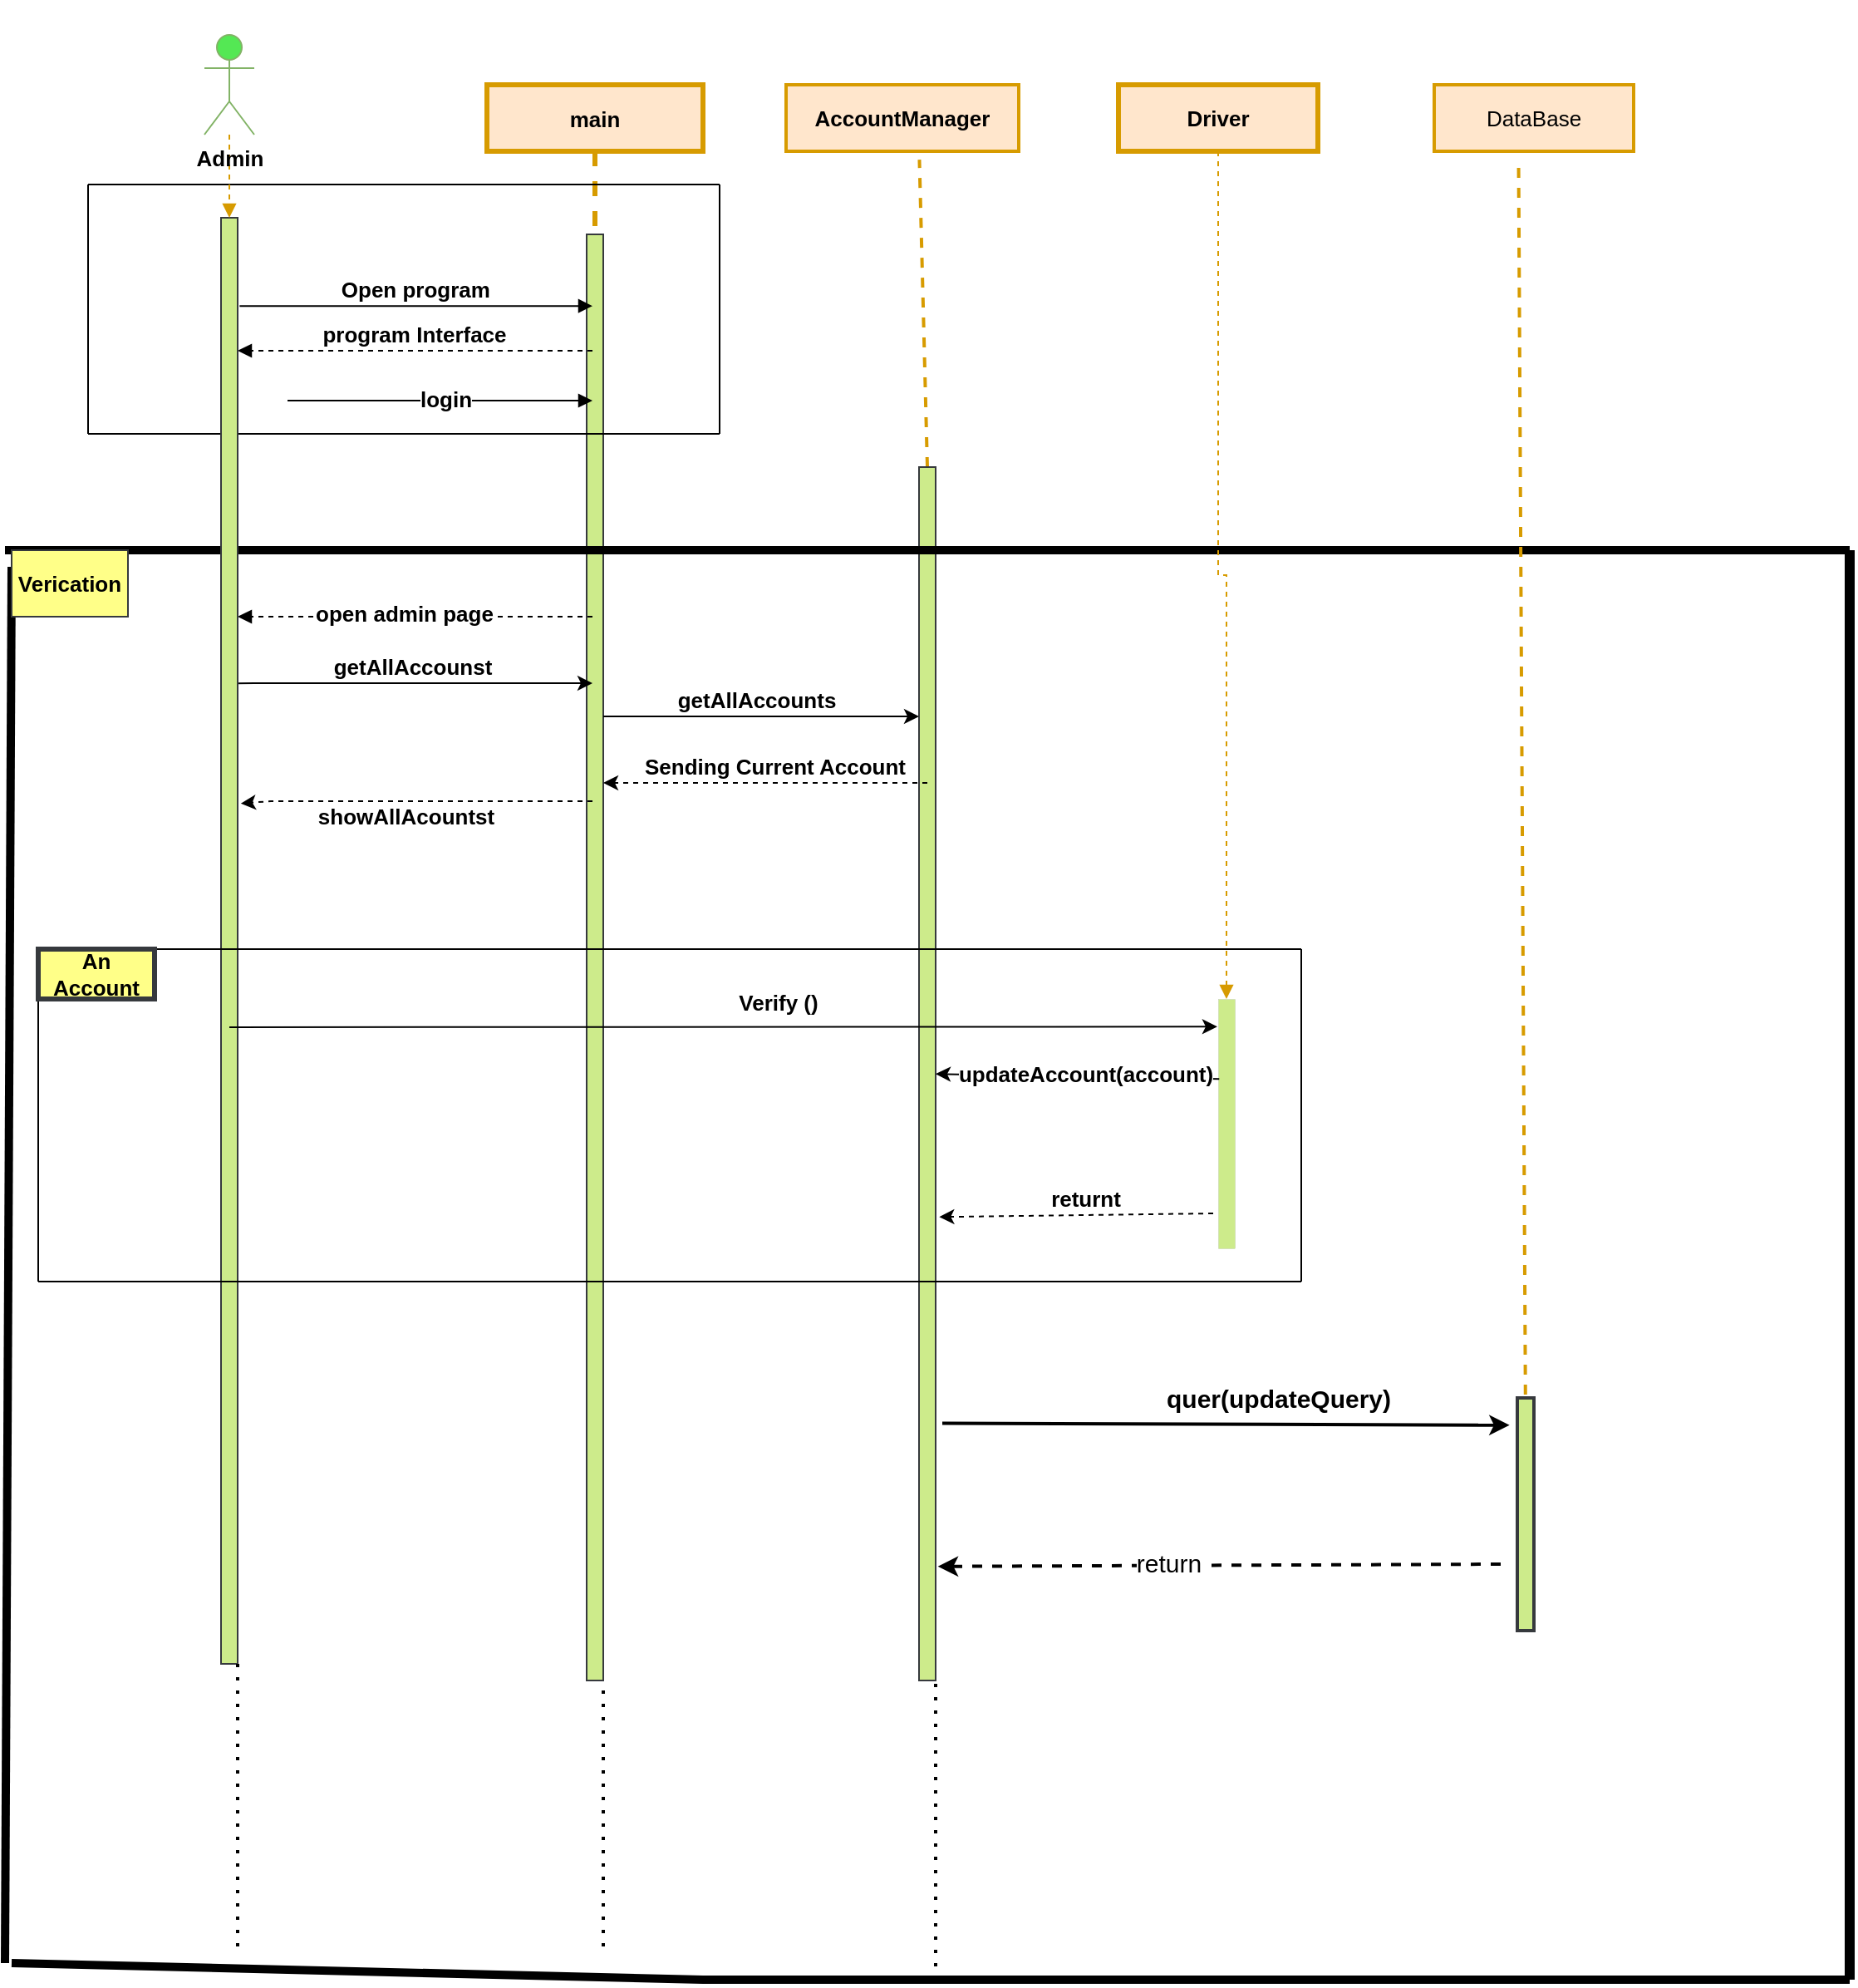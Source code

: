 <mxfile version="15.7.3" type="device"><diagram id="kgpKYQtTHZ0yAKxKKP6v" name="Page-1"><mxGraphModel dx="2580" dy="1082" grid="1" gridSize="10" guides="1" tooltips="1" connect="1" arrows="1" fold="1" page="1" pageScale="1" pageWidth="850" pageHeight="1100" math="0" shadow="0"><root><mxCell id="0"/><mxCell id="1" parent="0"/><mxCell id="yowfNl5GMuEt89vzce4m-5" value="" style="shape=umlLifeline;perimeter=lifelinePerimeter;container=1;collapsible=0;recursiveResize=0;rounded=0;shadow=0;strokeWidth=1;fillColor=#ffe6cc;strokeColor=#d79b00;size=0;fontSize=13;fontStyle=1" vertex="1" parent="1"><mxGeometry x="-550" y="310" width="40" as="geometry"/></mxCell><mxCell id="yowfNl5GMuEt89vzce4m-9" value="main" style="shape=umlLifeline;perimeter=lifelinePerimeter;container=1;collapsible=0;recursiveResize=0;rounded=0;shadow=0;strokeWidth=3;fillColor=#ffe6cc;strokeColor=#d79b00;fontStyle=1;spacing=3;fontSize=13;" vertex="1" parent="1"><mxGeometry x="-310" y="360" width="130" height="960" as="geometry"/></mxCell><mxCell id="yowfNl5GMuEt89vzce4m-10" value="" style="points=[];perimeter=orthogonalPerimeter;rounded=0;shadow=0;strokeWidth=1;fillColor=#cdeb8b;strokeColor=#36393d;fontSize=13;fontStyle=1" vertex="1" parent="yowfNl5GMuEt89vzce4m-9"><mxGeometry x="60" y="90" width="10" height="870" as="geometry"/></mxCell><mxCell id="yowfNl5GMuEt89vzce4m-12" value="Open program" style="verticalAlign=bottom;endArrow=block;shadow=0;strokeWidth=1;exitX=1.118;exitY=0.061;exitDx=0;exitDy=0;exitPerimeter=0;fontSize=13;fontStyle=1" edge="1" parent="1" source="yowfNl5GMuEt89vzce4m-6" target="yowfNl5GMuEt89vzce4m-9"><mxGeometry relative="1" as="geometry"><mxPoint x="-335" y="540" as="sourcePoint"/></mxGeometry></mxCell><mxCell id="yowfNl5GMuEt89vzce4m-16" value="&lt;span style=&quot;font-size: 13px;&quot;&gt;AccountManager&lt;/span&gt;" style="rounded=0;whiteSpace=wrap;html=1;fillColor=#ffe6cc;strokeColor=#d79b00;strokeWidth=2;perimeterSpacing=2;fontSize=13;fontStyle=1" vertex="1" parent="1"><mxGeometry x="-130" y="360" width="140" height="40" as="geometry"/></mxCell><mxCell id="yowfNl5GMuEt89vzce4m-17" value="" style="endArrow=none;html=1;rounded=0;fontSize=13;fontStyle=1" edge="1" parent="1"><mxGeometry width="50" height="50" relative="1" as="geometry"><mxPoint x="-550" y="420" as="sourcePoint"/><mxPoint x="-170" y="420" as="targetPoint"/></mxGeometry></mxCell><mxCell id="yowfNl5GMuEt89vzce4m-18" value="" style="endArrow=none;html=1;rounded=0;fontSize=13;fontStyle=1" edge="1" parent="1"><mxGeometry width="50" height="50" relative="1" as="geometry"><mxPoint x="-550" y="570" as="sourcePoint"/><mxPoint x="-550" y="420" as="targetPoint"/></mxGeometry></mxCell><mxCell id="yowfNl5GMuEt89vzce4m-19" value="" style="endArrow=none;html=1;rounded=0;fontSize=13;fontStyle=1" edge="1" parent="1"><mxGeometry width="50" height="50" relative="1" as="geometry"><mxPoint x="-550" y="570" as="sourcePoint"/><mxPoint x="-170" y="570" as="targetPoint"/></mxGeometry></mxCell><mxCell id="yowfNl5GMuEt89vzce4m-20" value="" style="endArrow=none;html=1;rounded=0;fontSize=13;fontStyle=1" edge="1" parent="1"><mxGeometry width="50" height="50" relative="1" as="geometry"><mxPoint x="-170" y="420" as="sourcePoint"/><mxPoint x="-170" y="570" as="targetPoint"/></mxGeometry></mxCell><mxCell id="yowfNl5GMuEt89vzce4m-23" value="" style="endArrow=block;html=1;rounded=0;dashed=1;endFill=1;fontSize=13;fontStyle=1" edge="1" parent="1" source="yowfNl5GMuEt89vzce4m-9" target="yowfNl5GMuEt89vzce4m-6"><mxGeometry width="50" height="50" relative="1" as="geometry"><mxPoint x="-365" y="500" as="sourcePoint"/><mxPoint x="-430" y="500" as="targetPoint"/><Array as="points"><mxPoint x="-380" y="520"/></Array></mxGeometry></mxCell><mxCell id="yowfNl5GMuEt89vzce4m-24" value="program Interface" style="edgeLabel;html=1;align=center;verticalAlign=middle;resizable=0;points=[];fontSize=13;fontStyle=1" vertex="1" connectable="0" parent="yowfNl5GMuEt89vzce4m-23"><mxGeometry x="-0.38" y="3" relative="1" as="geometry"><mxPoint x="-42" y="-13" as="offset"/></mxGeometry></mxCell><mxCell id="yowfNl5GMuEt89vzce4m-29" value="" style="endArrow=block;html=1;rounded=0;endFill=1;fontSize=13;fontStyle=1" edge="1" parent="1" target="yowfNl5GMuEt89vzce4m-9"><mxGeometry width="50" height="50" relative="1" as="geometry"><mxPoint x="-430" y="550" as="sourcePoint"/><mxPoint x="-350" y="590.0" as="targetPoint"/><Array as="points"><mxPoint x="-370" y="550"/></Array></mxGeometry></mxCell><mxCell id="yowfNl5GMuEt89vzce4m-30" value="login" style="edgeLabel;html=1;align=center;verticalAlign=middle;resizable=0;points=[];fontSize=13;fontStyle=1" vertex="1" connectable="0" parent="yowfNl5GMuEt89vzce4m-29"><mxGeometry x="0.034" y="1" relative="1" as="geometry"><mxPoint as="offset"/></mxGeometry></mxCell><mxCell id="yowfNl5GMuEt89vzce4m-33" value="" style="endArrow=none;dashed=1;html=1;strokeWidth=2;rounded=0;entryX=0.571;entryY=1.07;entryDx=0;entryDy=0;fillColor=#ffcd28;strokeColor=#d79b00;gradientColor=#ffa500;exitX=0.5;exitY=0;exitDx=0;exitDy=0;entryPerimeter=0;fontSize=13;fontStyle=1" edge="1" parent="1" source="yowfNl5GMuEt89vzce4m-34" target="yowfNl5GMuEt89vzce4m-16"><mxGeometry width="50" height="50" relative="1" as="geometry"><mxPoint x="-30" y="590" as="sourcePoint"/><mxPoint x="-10" y="530" as="targetPoint"/></mxGeometry></mxCell><mxCell id="yowfNl5GMuEt89vzce4m-34" value="" style="rounded=0;whiteSpace=wrap;html=1;strokeColor=#36393d;fillColor=#cdeb8b;fontSize=13;fontStyle=1" vertex="1" parent="1"><mxGeometry x="-50" y="590" width="10" height="730" as="geometry"/></mxCell><mxCell id="yowfNl5GMuEt89vzce4m-37" value="" style="endArrow=none;html=1;rounded=0;strokeWidth=5;fontSize=13;fontStyle=1" edge="1" parent="1"><mxGeometry width="50" height="50" relative="1" as="geometry"><mxPoint x="-600" y="640" as="sourcePoint"/><mxPoint x="510" y="640" as="targetPoint"/></mxGeometry></mxCell><mxCell id="yowfNl5GMuEt89vzce4m-38" value="" style="endArrow=none;html=1;rounded=0;entryX=0;entryY=0.25;entryDx=0;entryDy=0;strokeWidth=5;fontSize=13;fontStyle=1" edge="1" parent="1" target="yowfNl5GMuEt89vzce4m-45"><mxGeometry width="50" height="50" relative="1" as="geometry"><mxPoint x="-600" y="1490" as="sourcePoint"/><mxPoint x="-596" y="720" as="targetPoint"/></mxGeometry></mxCell><mxCell id="yowfNl5GMuEt89vzce4m-39" value="" style="endArrow=none;html=1;rounded=0;strokeWidth=5;fontSize=13;fontStyle=1" edge="1" parent="1"><mxGeometry width="50" height="50" relative="1" as="geometry"><mxPoint x="-596" y="1490" as="sourcePoint"/><mxPoint x="510" y="1500" as="targetPoint"/><Array as="points"><mxPoint x="-180" y="1500"/></Array></mxGeometry></mxCell><mxCell id="yowfNl5GMuEt89vzce4m-40" value="" style="endArrow=none;html=1;rounded=0;strokeWidth=6;fontSize=13;fontStyle=1" edge="1" parent="1"><mxGeometry width="50" height="50" relative="1" as="geometry"><mxPoint x="510" y="1500" as="sourcePoint"/><mxPoint x="510" y="640" as="targetPoint"/></mxGeometry></mxCell><mxCell id="yowfNl5GMuEt89vzce4m-41" value="" style="endArrow=block;html=1;rounded=0;dashed=1;endFill=1;fontSize=13;fontStyle=1" edge="1" parent="1" source="yowfNl5GMuEt89vzce4m-9" target="yowfNl5GMuEt89vzce4m-6"><mxGeometry width="50" height="50" relative="1" as="geometry"><mxPoint x="-260.47" y="730.16" as="sourcePoint"/><mxPoint x="-460.0" y="731.6" as="targetPoint"/><Array as="points"><mxPoint x="-380" y="680"/></Array></mxGeometry></mxCell><mxCell id="yowfNl5GMuEt89vzce4m-46" value="open admin page" style="edgeLabel;html=1;align=center;verticalAlign=middle;resizable=0;points=[];fontSize=13;fontStyle=1" vertex="1" connectable="0" parent="yowfNl5GMuEt89vzce4m-41"><mxGeometry x="0.257" y="-2" relative="1" as="geometry"><mxPoint x="20" as="offset"/></mxGeometry></mxCell><mxCell id="yowfNl5GMuEt89vzce4m-45" value="&lt;span style=&quot;font-size: 13px;&quot;&gt;Verication&lt;/span&gt;" style="shape=step;perimeter=stepPerimeter;whiteSpace=wrap;html=1;fixedSize=1;size=0;fillColor=#ffff88;strokeColor=#36393d;fontSize=13;fontStyle=1" vertex="1" parent="1"><mxGeometry x="-596" y="640" width="70" height="40" as="geometry"/></mxCell><mxCell id="yowfNl5GMuEt89vzce4m-48" value="" style="endArrow=classic;html=1;rounded=0;exitX=0.942;exitY=0.322;exitDx=0;exitDy=0;exitPerimeter=0;fontSize=13;fontStyle=1" edge="1" parent="1" source="yowfNl5GMuEt89vzce4m-6" target="yowfNl5GMuEt89vzce4m-9"><mxGeometry width="50" height="50" relative="1" as="geometry"><mxPoint x="-476.2" y="779.84" as="sourcePoint"/><mxPoint x="-266.5" y="780.0" as="targetPoint"/><Array as="points"><mxPoint x="-450" y="720"/><mxPoint x="-350" y="720"/></Array></mxGeometry></mxCell><mxCell id="yowfNl5GMuEt89vzce4m-51" value="getAllAccounst" style="edgeLabel;html=1;align=center;verticalAlign=middle;resizable=0;points=[];fontSize=13;fontStyle=1" vertex="1" connectable="0" parent="yowfNl5GMuEt89vzce4m-48"><mxGeometry x="0.111" y="-3" relative="1" as="geometry"><mxPoint x="-14" y="-13" as="offset"/></mxGeometry></mxCell><mxCell id="yowfNl5GMuEt89vzce4m-52" value="" style="endArrow=classic;html=1;rounded=0;fontSize=13;fontStyle=1" edge="1" parent="1"><mxGeometry width="50" height="50" relative="1" as="geometry"><mxPoint x="-240" y="740" as="sourcePoint"/><mxPoint x="-50" y="740" as="targetPoint"/><Array as="points"><mxPoint x="-150" y="740"/></Array></mxGeometry></mxCell><mxCell id="yowfNl5GMuEt89vzce4m-53" value="getAllAccounts" style="edgeLabel;html=1;align=center;verticalAlign=middle;resizable=0;points=[];fontSize=13;fontStyle=1" vertex="1" connectable="0" parent="yowfNl5GMuEt89vzce4m-52"><mxGeometry x="0.111" y="-3" relative="1" as="geometry"><mxPoint x="-14" y="-13" as="offset"/></mxGeometry></mxCell><mxCell id="yowfNl5GMuEt89vzce4m-54" value="Sending Current Account" style="endArrow=classic;html=1;rounded=0;dashed=1;fontSize=13;fontStyle=1" edge="1" parent="1" target="yowfNl5GMuEt89vzce4m-10"><mxGeometry x="-0.051" y="-10" width="50" height="50" relative="1" as="geometry"><mxPoint x="-45" y="780" as="sourcePoint"/><mxPoint x="-240" y="850" as="targetPoint"/><Array as="points"><mxPoint x="-140" y="780"/></Array><mxPoint as="offset"/></mxGeometry></mxCell><mxCell id="yowfNl5GMuEt89vzce4m-56" value="" style="endArrow=classic;html=1;rounded=0;dashed=1;entryX=1.19;entryY=0.405;entryDx=0;entryDy=0;entryPerimeter=0;fontSize=13;fontStyle=1" edge="1" parent="1" source="yowfNl5GMuEt89vzce4m-9" target="yowfNl5GMuEt89vzce4m-6"><mxGeometry width="50" height="50" relative="1" as="geometry"><mxPoint x="-266" y="880" as="sourcePoint"/><mxPoint x="-450" y="791" as="targetPoint"/><Array as="points"><mxPoint x="-440" y="791"/></Array></mxGeometry></mxCell><mxCell id="yowfNl5GMuEt89vzce4m-58" value="showAllAcountst" style="edgeLabel;html=1;align=center;verticalAlign=middle;resizable=0;points=[];fontSize=13;fontStyle=1" vertex="1" connectable="0" parent="yowfNl5GMuEt89vzce4m-56"><mxGeometry x="0.071" y="1" relative="1" as="geometry"><mxPoint x="1" y="8" as="offset"/></mxGeometry></mxCell><mxCell id="yowfNl5GMuEt89vzce4m-6" value="" style="points=[];perimeter=orthogonalPerimeter;rounded=0;shadow=0;strokeWidth=1;fillColor=#cdeb8b;strokeColor=#36393d;fontSize=13;fontStyle=1" vertex="1" parent="1"><mxGeometry x="-470" y="440" width="10" height="870" as="geometry"/></mxCell><mxCell id="yowfNl5GMuEt89vzce4m-60" style="edgeStyle=orthogonalEdgeStyle;rounded=0;orthogonalLoop=1;jettySize=auto;html=1;dashed=1;endArrow=block;endFill=1;fillColor=#ffe6cc;strokeColor=#d79b00;fontSize=13;fontStyle=1" edge="1" parent="1" source="yowfNl5GMuEt89vzce4m-59" target="yowfNl5GMuEt89vzce4m-6"><mxGeometry relative="1" as="geometry"/></mxCell><mxCell id="yowfNl5GMuEt89vzce4m-59" value="&lt;span style=&quot;font-size: 13px;&quot;&gt;Admin&lt;/span&gt;" style="shape=umlActor;verticalLabelPosition=bottom;verticalAlign=top;html=1;outlineConnect=0;strokeColor=#82B366;fillColor=#54E854;gradientColor=none;fontSize=13;fontStyle=1" vertex="1" parent="1"><mxGeometry x="-480" y="330" width="30" height="60" as="geometry"/></mxCell><mxCell id="yowfNl5GMuEt89vzce4m-72" value="" style="edgeStyle=orthogonalEdgeStyle;rounded=0;orthogonalLoop=1;jettySize=auto;html=1;endArrow=block;endFill=1;dashed=1;fillColor=#ffe6cc;strokeColor=#d79b00;fontSize=13;fontStyle=1" edge="1" parent="1" source="yowfNl5GMuEt89vzce4m-61" target="yowfNl5GMuEt89vzce4m-71"><mxGeometry relative="1" as="geometry"/></mxCell><mxCell id="yowfNl5GMuEt89vzce4m-61" value="&lt;span style=&quot;font-size: 13px;&quot;&gt;Driver&lt;/span&gt;" style="rounded=0;whiteSpace=wrap;html=1;strokeColor=#d79b00;fillColor=#ffe6cc;strokeWidth=3;fontSize=13;fontStyle=1" vertex="1" parent="1"><mxGeometry x="70" y="360" width="120" height="40" as="geometry"/></mxCell><mxCell id="yowfNl5GMuEt89vzce4m-65" value="" style="endArrow=none;html=1;rounded=0;fontSize=13;fontStyle=1" edge="1" parent="1"><mxGeometry width="50" height="50" relative="1" as="geometry"><mxPoint x="-540" y="880" as="sourcePoint"/><mxPoint x="180" y="880" as="targetPoint"/></mxGeometry></mxCell><mxCell id="yowfNl5GMuEt89vzce4m-66" value="" style="endArrow=none;html=1;rounded=0;fontSize=13;fontStyle=1" edge="1" parent="1"><mxGeometry width="50" height="50" relative="1" as="geometry"><mxPoint x="-580" y="1080" as="sourcePoint"/><mxPoint x="-580" y="880" as="targetPoint"/></mxGeometry></mxCell><mxCell id="yowfNl5GMuEt89vzce4m-67" value="" style="endArrow=none;html=1;rounded=0;fontSize=13;fontStyle=1" edge="1" parent="1"><mxGeometry width="50" height="50" relative="1" as="geometry"><mxPoint x="180" y="1080" as="sourcePoint"/><mxPoint x="180" y="880" as="targetPoint"/></mxGeometry></mxCell><mxCell id="yowfNl5GMuEt89vzce4m-68" value="" style="endArrow=none;html=1;rounded=0;fontSize=13;fontStyle=1" edge="1" parent="1"><mxGeometry width="50" height="50" relative="1" as="geometry"><mxPoint x="-580" y="1080" as="sourcePoint"/><mxPoint x="180" y="1080" as="targetPoint"/></mxGeometry></mxCell><mxCell id="yowfNl5GMuEt89vzce4m-69" value="An Account" style="whiteSpace=wrap;html=1;strokeWidth=3;fillColor=#ffff88;strokeColor=#36393d;fontSize=13;fontStyle=1" vertex="1" parent="1"><mxGeometry x="-580" y="880" width="70" height="30" as="geometry"/></mxCell><mxCell id="yowfNl5GMuEt89vzce4m-70" value="" style="endArrow=classic;html=1;rounded=0;entryX=-0.054;entryY=0.111;entryDx=0;entryDy=0;entryPerimeter=0;fontSize=13;fontStyle=1" edge="1" parent="1" target="yowfNl5GMuEt89vzce4m-71"><mxGeometry width="50" height="50" relative="1" as="geometry"><mxPoint x="-465" y="927" as="sourcePoint"/><mxPoint x="-410" y="910" as="targetPoint"/></mxGeometry></mxCell><mxCell id="yowfNl5GMuEt89vzce4m-73" value="&lt;span style=&quot;font-size: 13px;&quot;&gt;Verify ()&lt;/span&gt;" style="edgeLabel;html=1;align=center;verticalAlign=middle;resizable=0;points=[];fontSize=13;fontStyle=1" vertex="1" connectable="0" parent="yowfNl5GMuEt89vzce4m-70"><mxGeometry x="0.165" y="3" relative="1" as="geometry"><mxPoint x="-17" y="-12" as="offset"/></mxGeometry></mxCell><mxCell id="yowfNl5GMuEt89vzce4m-71" value="" style="whiteSpace=wrap;html=1;rounded=0;strokeColor=#36393d;strokeWidth=0;fillColor=#cdeb8b;fontSize=13;fontStyle=1" vertex="1" parent="1"><mxGeometry x="130" y="910" width="10" height="150" as="geometry"/></mxCell><mxCell id="yowfNl5GMuEt89vzce4m-74" value="" style="endArrow=classic;html=1;rounded=0;exitX=0.065;exitY=0.321;exitDx=0;exitDy=0;exitPerimeter=0;fontSize=13;fontStyle=1" edge="1" parent="1" source="yowfNl5GMuEt89vzce4m-71" target="yowfNl5GMuEt89vzce4m-34"><mxGeometry width="50" height="50" relative="1" as="geometry"><mxPoint x="80" y="1000" as="sourcePoint"/><mxPoint x="130" y="950" as="targetPoint"/></mxGeometry></mxCell><mxCell id="yowfNl5GMuEt89vzce4m-75" value="&lt;span style=&quot;font-size: 13px;&quot;&gt;updateAccount(account)&lt;/span&gt;" style="edgeLabel;html=1;align=center;verticalAlign=middle;resizable=0;points=[];fontSize=13;fontStyle=1" vertex="1" connectable="0" parent="yowfNl5GMuEt89vzce4m-74"><mxGeometry x="-0.196" y="-2" relative="1" as="geometry"><mxPoint x="-12" as="offset"/></mxGeometry></mxCell><mxCell id="yowfNl5GMuEt89vzce4m-79" value="&lt;span style=&quot;font-size: 13px;&quot;&gt;updateAccount(account)&lt;/span&gt;" style="edgeLabel;html=1;align=center;verticalAlign=middle;resizable=0;points=[];fontSize=13;fontStyle=1" vertex="1" connectable="0" parent="yowfNl5GMuEt89vzce4m-74"><mxGeometry x="-0.196" y="-2" relative="1" as="geometry"><mxPoint x="-12" as="offset"/></mxGeometry></mxCell><mxCell id="yowfNl5GMuEt89vzce4m-77" value="" style="endArrow=classic;html=1;rounded=0;exitX=-0.3;exitY=0.86;exitDx=0;exitDy=0;exitPerimeter=0;entryX=1.218;entryY=0.618;entryDx=0;entryDy=0;entryPerimeter=0;dashed=1;fontSize=13;fontStyle=1" edge="1" parent="1" source="yowfNl5GMuEt89vzce4m-71" target="yowfNl5GMuEt89vzce4m-34"><mxGeometry width="50" height="50" relative="1" as="geometry"><mxPoint x="-40" y="1060" as="sourcePoint"/><mxPoint x="-30" y="1030" as="targetPoint"/></mxGeometry></mxCell><mxCell id="yowfNl5GMuEt89vzce4m-78" value="returnt" style="edgeLabel;html=1;align=center;verticalAlign=middle;resizable=0;points=[];fontSize=13;fontStyle=1" vertex="1" connectable="0" parent="yowfNl5GMuEt89vzce4m-77"><mxGeometry x="-0.197" y="5" relative="1" as="geometry"><mxPoint x="-11" y="-15" as="offset"/></mxGeometry></mxCell><mxCell id="yowfNl5GMuEt89vzce4m-80" value="" style="endArrow=none;dashed=1;html=1;dashPattern=1 3;strokeWidth=2;rounded=0;fontSize=13;" edge="1" parent="1"><mxGeometry width="50" height="50" relative="1" as="geometry"><mxPoint x="-460" y="1480" as="sourcePoint"/><mxPoint x="-460" y="1310" as="targetPoint"/></mxGeometry></mxCell><mxCell id="yowfNl5GMuEt89vzce4m-81" value="" style="endArrow=none;dashed=1;html=1;dashPattern=1 3;strokeWidth=2;rounded=0;fontSize=13;" edge="1" parent="1"><mxGeometry width="50" height="50" relative="1" as="geometry"><mxPoint x="-240" y="1480" as="sourcePoint"/><mxPoint x="-240" y="1320" as="targetPoint"/></mxGeometry></mxCell><mxCell id="yowfNl5GMuEt89vzce4m-82" value="" style="endArrow=none;dashed=1;html=1;dashPattern=1 3;strokeWidth=2;rounded=0;fontSize=13;" edge="1" parent="1"><mxGeometry width="50" height="50" relative="1" as="geometry"><mxPoint x="-40" y="1500" as="sourcePoint"/><mxPoint x="-40" y="1320" as="targetPoint"/></mxGeometry></mxCell><mxCell id="yowfNl5GMuEt89vzce4m-83" value="DataBase" style="rounded=0;whiteSpace=wrap;html=1;fontSize=13;strokeColor=#d79b00;strokeWidth=2;fillColor=#ffe6cc;" vertex="1" parent="1"><mxGeometry x="260" y="360" width="120" height="40" as="geometry"/></mxCell><mxCell id="yowfNl5GMuEt89vzce4m-84" value="" style="endArrow=none;dashed=1;html=1;rounded=0;fontSize=13;strokeWidth=2;entryX=0.423;entryY=1.118;entryDx=0;entryDy=0;fillColor=#ffe6cc;strokeColor=#d79b00;entryPerimeter=0;exitX=0.489;exitY=-0.014;exitDx=0;exitDy=0;exitPerimeter=0;" edge="1" parent="1" source="yowfNl5GMuEt89vzce4m-85" target="yowfNl5GMuEt89vzce4m-83"><mxGeometry width="50" height="50" relative="1" as="geometry"><mxPoint x="340" y="1140" as="sourcePoint"/><mxPoint x="370" y="400" as="targetPoint"/><Array as="points"/></mxGeometry></mxCell><mxCell id="yowfNl5GMuEt89vzce4m-85" value="" style="rounded=0;whiteSpace=wrap;html=1;fontSize=13;strokeColor=#36393d;strokeWidth=2;fillColor=#cdeb8b;" vertex="1" parent="1"><mxGeometry x="310" y="1150" width="10" height="140" as="geometry"/></mxCell><mxCell id="yowfNl5GMuEt89vzce4m-87" value="" style="endArrow=classic;html=1;rounded=0;fontSize=13;strokeWidth=2;exitX=1.4;exitY=0.788;exitDx=0;exitDy=0;exitPerimeter=0;entryX=-0.467;entryY=0.117;entryDx=0;entryDy=0;entryPerimeter=0;" edge="1" parent="1" source="yowfNl5GMuEt89vzce4m-34" target="yowfNl5GMuEt89vzce4m-85"><mxGeometry width="50" height="50" relative="1" as="geometry"><mxPoint x="-40" y="1200" as="sourcePoint"/><mxPoint x="10" y="1150" as="targetPoint"/></mxGeometry></mxCell><mxCell id="yowfNl5GMuEt89vzce4m-88" value="&lt;b&gt;&lt;font style=&quot;font-size: 15px&quot;&gt;quer(updateQuery)&lt;/font&gt;&lt;/b&gt;" style="edgeLabel;html=1;align=center;verticalAlign=middle;resizable=0;points=[];fontSize=13;" vertex="1" connectable="0" parent="yowfNl5GMuEt89vzce4m-87"><mxGeometry x="0.184" y="-5" relative="1" as="geometry"><mxPoint y="-21" as="offset"/></mxGeometry></mxCell><mxCell id="yowfNl5GMuEt89vzce4m-89" value="" style="endArrow=classic;html=1;rounded=0;fontSize=15;strokeWidth=2;entryX=1.133;entryY=0.906;entryDx=0;entryDy=0;entryPerimeter=0;dashed=1;" edge="1" parent="1" target="yowfNl5GMuEt89vzce4m-34"><mxGeometry width="50" height="50" relative="1" as="geometry"><mxPoint x="300" y="1250" as="sourcePoint"/><mxPoint x="-30" y="1250" as="targetPoint"/></mxGeometry></mxCell><mxCell id="yowfNl5GMuEt89vzce4m-90" value="return" style="edgeLabel;html=1;align=center;verticalAlign=middle;resizable=0;points=[];fontSize=15;" vertex="1" connectable="0" parent="yowfNl5GMuEt89vzce4m-89"><mxGeometry x="0.176" y="-2" relative="1" as="geometry"><mxPoint x="-1" as="offset"/></mxGeometry></mxCell></root></mxGraphModel></diagram></mxfile>